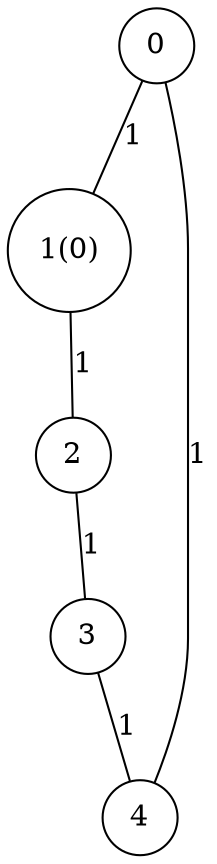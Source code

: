graph
{
	node [shape=circle, label="0"] 0;
	node [shape=circle, label="1(0)"] 1;
	node [shape=circle, label="2"] 2;
	node [shape=circle, label="3"] 3;
	node [shape=circle, label="4"] 4;
	0 -- 1 [label="1"]
	0 -- 4 [label="1"]
	1 -- 2 [label="1"]
	2 -- 3 [label="1"]
	3 -- 4 [label="1"]
}
